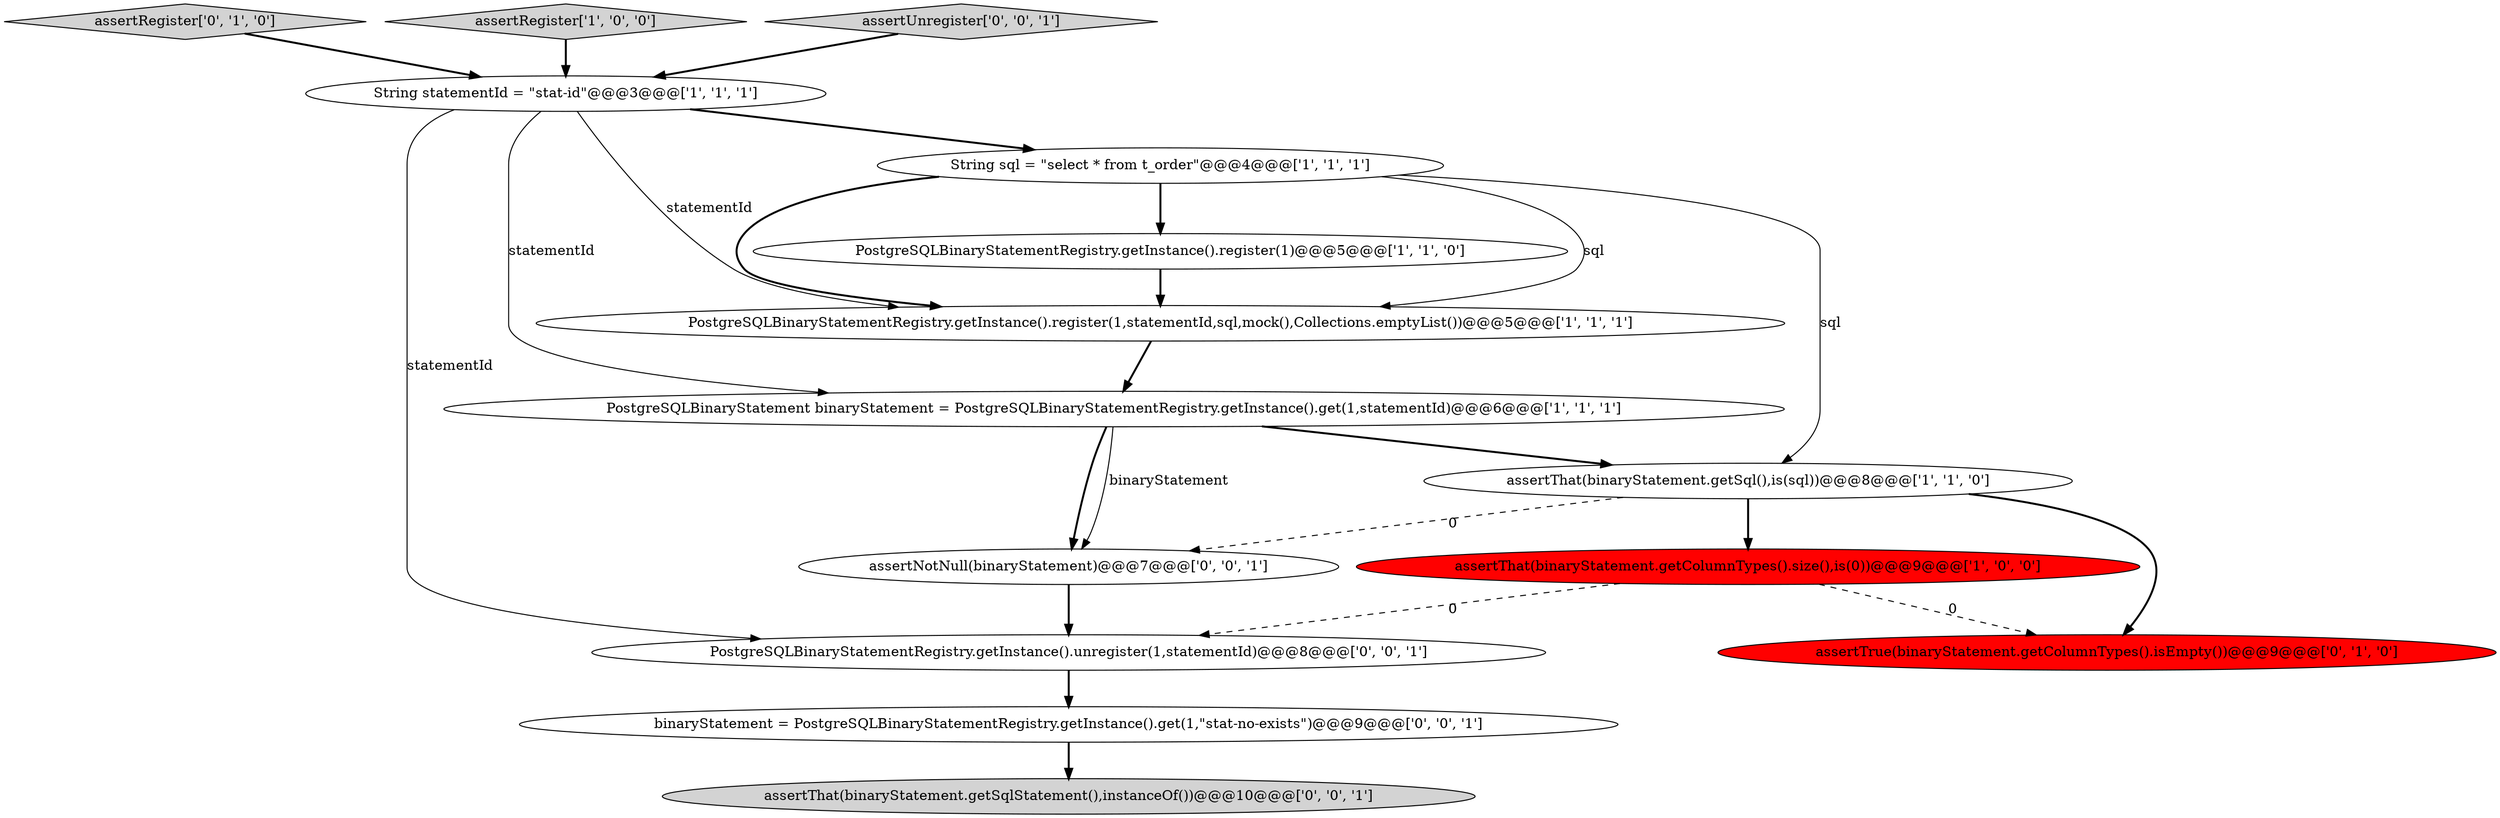 digraph {
4 [style = filled, label = "PostgreSQLBinaryStatementRegistry.getInstance().register(1,statementId,sql,mock(),Collections.emptyList())@@@5@@@['1', '1', '1']", fillcolor = white, shape = ellipse image = "AAA0AAABBB1BBB"];
0 [style = filled, label = "assertThat(binaryStatement.getSql(),is(sql))@@@8@@@['1', '1', '0']", fillcolor = white, shape = ellipse image = "AAA0AAABBB1BBB"];
10 [style = filled, label = "assertNotNull(binaryStatement)@@@7@@@['0', '0', '1']", fillcolor = white, shape = ellipse image = "AAA0AAABBB3BBB"];
8 [style = filled, label = "assertRegister['0', '1', '0']", fillcolor = lightgray, shape = diamond image = "AAA0AAABBB2BBB"];
6 [style = filled, label = "PostgreSQLBinaryStatementRegistry.getInstance().register(1)@@@5@@@['1', '1', '0']", fillcolor = white, shape = ellipse image = "AAA0AAABBB1BBB"];
13 [style = filled, label = "PostgreSQLBinaryStatementRegistry.getInstance().unregister(1,statementId)@@@8@@@['0', '0', '1']", fillcolor = white, shape = ellipse image = "AAA0AAABBB3BBB"];
2 [style = filled, label = "String sql = \"select * from t_order\"@@@4@@@['1', '1', '1']", fillcolor = white, shape = ellipse image = "AAA0AAABBB1BBB"];
3 [style = filled, label = "assertThat(binaryStatement.getColumnTypes().size(),is(0))@@@9@@@['1', '0', '0']", fillcolor = red, shape = ellipse image = "AAA1AAABBB1BBB"];
9 [style = filled, label = "assertTrue(binaryStatement.getColumnTypes().isEmpty())@@@9@@@['0', '1', '0']", fillcolor = red, shape = ellipse image = "AAA1AAABBB2BBB"];
7 [style = filled, label = "assertRegister['1', '0', '0']", fillcolor = lightgray, shape = diamond image = "AAA0AAABBB1BBB"];
14 [style = filled, label = "assertUnregister['0', '0', '1']", fillcolor = lightgray, shape = diamond image = "AAA0AAABBB3BBB"];
11 [style = filled, label = "binaryStatement = PostgreSQLBinaryStatementRegistry.getInstance().get(1,\"stat-no-exists\")@@@9@@@['0', '0', '1']", fillcolor = white, shape = ellipse image = "AAA0AAABBB3BBB"];
5 [style = filled, label = "PostgreSQLBinaryStatement binaryStatement = PostgreSQLBinaryStatementRegistry.getInstance().get(1,statementId)@@@6@@@['1', '1', '1']", fillcolor = white, shape = ellipse image = "AAA0AAABBB1BBB"];
12 [style = filled, label = "assertThat(binaryStatement.getSqlStatement(),instanceOf())@@@10@@@['0', '0', '1']", fillcolor = lightgray, shape = ellipse image = "AAA0AAABBB3BBB"];
1 [style = filled, label = "String statementId = \"stat-id\"@@@3@@@['1', '1', '1']", fillcolor = white, shape = ellipse image = "AAA0AAABBB1BBB"];
0->3 [style = bold, label=""];
5->10 [style = bold, label=""];
1->5 [style = solid, label="statementId"];
0->9 [style = bold, label=""];
7->1 [style = bold, label=""];
2->6 [style = bold, label=""];
2->4 [style = solid, label="sql"];
11->12 [style = bold, label=""];
3->13 [style = dashed, label="0"];
2->4 [style = bold, label=""];
13->11 [style = bold, label=""];
0->10 [style = dashed, label="0"];
14->1 [style = bold, label=""];
8->1 [style = bold, label=""];
6->4 [style = bold, label=""];
5->0 [style = bold, label=""];
10->13 [style = bold, label=""];
5->10 [style = solid, label="binaryStatement"];
3->9 [style = dashed, label="0"];
1->4 [style = solid, label="statementId"];
1->2 [style = bold, label=""];
2->0 [style = solid, label="sql"];
4->5 [style = bold, label=""];
1->13 [style = solid, label="statementId"];
}
